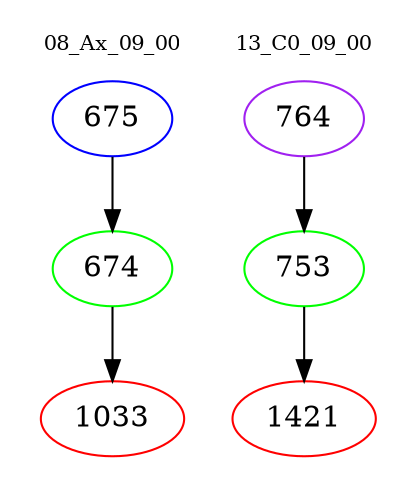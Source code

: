 digraph{
subgraph cluster_0 {
color = white
label = "08_Ax_09_00";
fontsize=10;
T0_675 [label="675", color="blue"]
T0_675 -> T0_674 [color="black"]
T0_674 [label="674", color="green"]
T0_674 -> T0_1033 [color="black"]
T0_1033 [label="1033", color="red"]
}
subgraph cluster_1 {
color = white
label = "13_C0_09_00";
fontsize=10;
T1_764 [label="764", color="purple"]
T1_764 -> T1_753 [color="black"]
T1_753 [label="753", color="green"]
T1_753 -> T1_1421 [color="black"]
T1_1421 [label="1421", color="red"]
}
}
